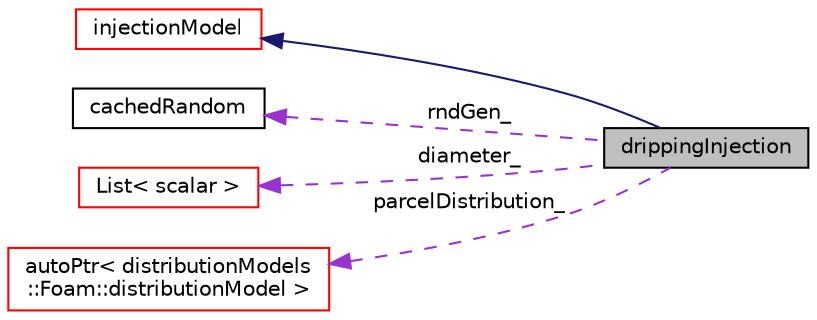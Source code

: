 digraph "drippingInjection"
{
  bgcolor="transparent";
  edge [fontname="Helvetica",fontsize="10",labelfontname="Helvetica",labelfontsize="10"];
  node [fontname="Helvetica",fontsize="10",shape=record];
  rankdir="LR";
  Node1 [label="drippingInjection",height=0.2,width=0.4,color="black", fillcolor="grey75", style="filled", fontcolor="black"];
  Node2 -> Node1 [dir="back",color="midnightblue",fontsize="10",style="solid",fontname="Helvetica"];
  Node2 [label="injectionModel",height=0.2,width=0.4,color="red",URL="$a01114.html",tooltip="Base class for film injection models, handling mass transfer from the film. "];
  Node3 -> Node1 [dir="back",color="darkorchid3",fontsize="10",style="dashed",label=" rndGen_" ,fontname="Helvetica"];
  Node3 [label="cachedRandom",height=0.2,width=0.4,color="black",URL="$a00189.html",tooltip="Random number generator. "];
  Node4 -> Node1 [dir="back",color="darkorchid3",fontsize="10",style="dashed",label=" diameter_" ,fontname="Helvetica"];
  Node4 [label="List\< scalar \>",height=0.2,width=0.4,color="red",URL="$a01391.html"];
  Node5 -> Node1 [dir="back",color="darkorchid3",fontsize="10",style="dashed",label=" parcelDistribution_" ,fontname="Helvetica"];
  Node5 [label="autoPtr\< distributionModels\l::Foam::distributionModel \>",height=0.2,width=0.4,color="red",URL="$a00085.html"];
}
